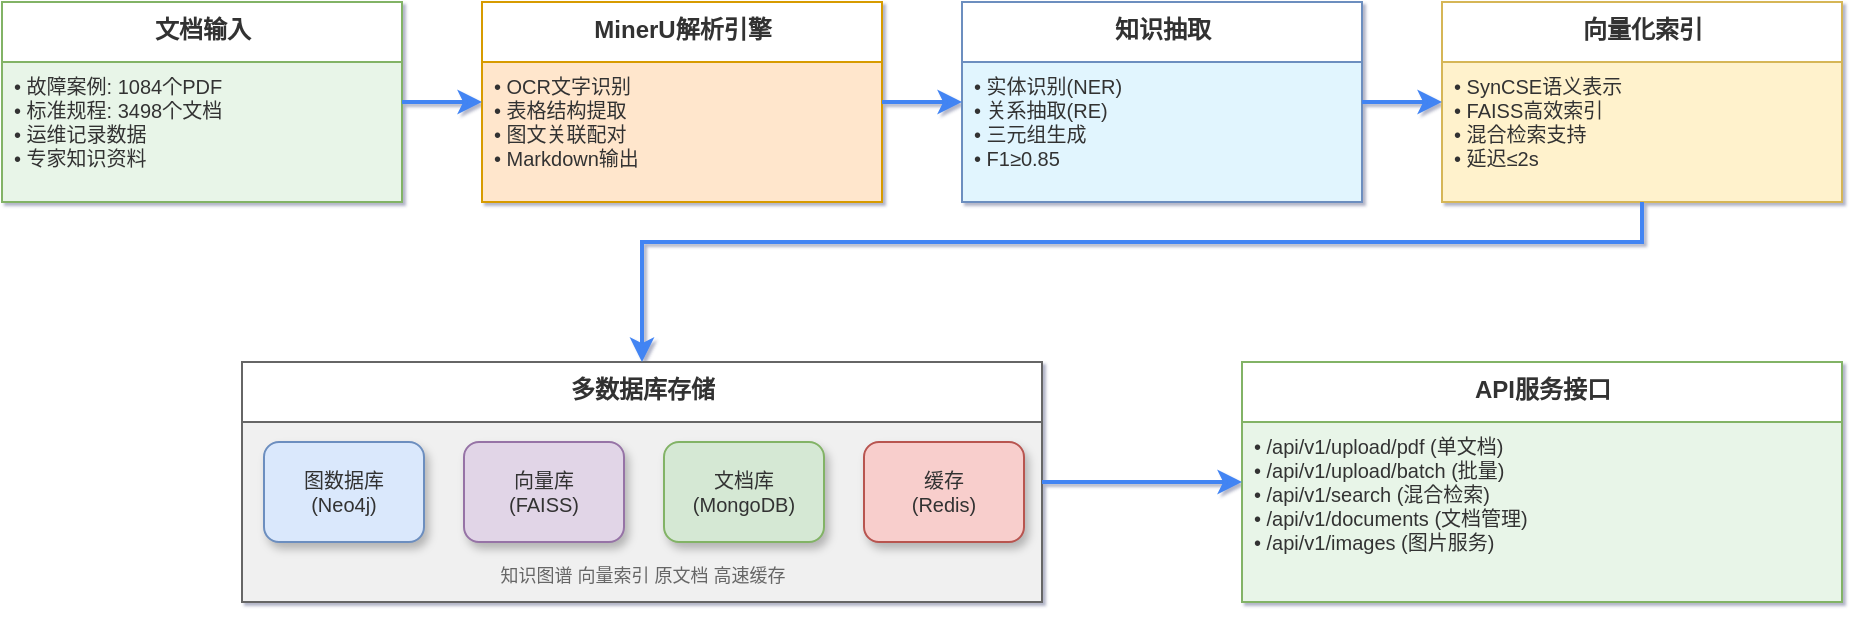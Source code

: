 <mxfile>
    <diagram name="文档解析与知识入库流程" id="document-processing">
        <mxGraphModel dx="906" dy="628" grid="1" gridSize="10" guides="1" tooltips="1" connect="1" arrows="1" fold="1" page="1" pageScale="1" pageWidth="1400" pageHeight="800" math="0" shadow="1">
            <root>
                <mxCell id="0"/>
                <mxCell id="1" parent="0"/>
                <mxCell id="input_docs" value="文档输入" style="swimlane;html=1;fontStyle=1;align=center;verticalAlign=top;childLayout=stackLayout;horizontal=1;startSize=30;horizontalStack=0;resizeParent=1;resizeLast=0;collapsible=0;marginBottom=0;swimlaneFillColor=#E8F5E8;strokeColor=#82B366;fontColor=#333333;fontSize=12;" parent="1" vertex="1">
                    <mxGeometry x="80" y="100" width="200" height="100" as="geometry"/>
                </mxCell>
                <mxCell id="doc_stats" value="• 故障案例: 1084个PDF&#xa;• 标准规程: 3498个文档&#xa;• 运维记录数据&#xa;• 专家知识资料" style="text;html=1;strokeColor=none;fillColor=none;spacingLeft=4;spacingRight=4;whiteSpace=wrap;overflow=hidden;rotatable=0;fontSize=10;fontColor=#333333;align=left;" parent="input_docs" vertex="1">
                    <mxGeometry y="30" width="200" height="70" as="geometry"/>
                </mxCell>
                <mxCell id="parsing_engine" value="MinerU解析引擎" style="swimlane;html=1;fontStyle=1;align=center;verticalAlign=top;childLayout=stackLayout;horizontal=1;startSize=30;horizontalStack=0;resizeParent=1;resizeLast=0;collapsible=0;marginBottom=0;swimlaneFillColor=#FFE6CC;strokeColor=#D79B00;fontColor=#333333;fontSize=12;" parent="1" vertex="1">
                    <mxGeometry x="320" y="100" width="200" height="100" as="geometry"/>
                </mxCell>
                <mxCell id="parsing_features" value="• OCR文字识别&#xa;• 表格结构提取&#xa;• 图文关联配对&#xa;• Markdown输出" style="text;html=1;strokeColor=none;fillColor=none;spacingLeft=4;spacingRight=4;whiteSpace=wrap;overflow=hidden;rotatable=0;fontSize=10;fontColor=#333333;align=left;" parent="parsing_engine" vertex="1">
                    <mxGeometry y="30" width="200" height="70" as="geometry"/>
                </mxCell>
                <mxCell id="knowledge_extraction" value="知识抽取" style="swimlane;html=1;fontStyle=1;align=center;verticalAlign=top;childLayout=stackLayout;horizontal=1;startSize=30;horizontalStack=0;resizeParent=1;resizeLast=0;collapsible=0;marginBottom=0;swimlaneFillColor=#E1F5FE;strokeColor=#6C8EBF;fontColor=#333333;fontSize=12;" parent="1" vertex="1">
                    <mxGeometry x="560" y="100" width="200" height="100" as="geometry"/>
                </mxCell>
                <mxCell id="extraction_output" value="• 实体识别(NER)&#xa;• 关系抽取(RE)&#xa;• 三元组生成&#xa;• F1≥0.85" style="text;html=1;strokeColor=none;fillColor=none;spacingLeft=4;spacingRight=4;whiteSpace=wrap;overflow=hidden;rotatable=0;fontSize=10;fontColor=#333333;align=left;" parent="knowledge_extraction" vertex="1">
                    <mxGeometry y="30" width="200" height="70" as="geometry"/>
                </mxCell>
                <mxCell id="vectorization" value="向量化索引" style="swimlane;html=1;fontStyle=1;align=center;verticalAlign=top;childLayout=stackLayout;horizontal=1;startSize=30;horizontalStack=0;resizeParent=1;resizeLast=0;collapsible=0;marginBottom=0;swimlaneFillColor=#FFF2CC;strokeColor=#D6B656;fontColor=#333333;fontSize=12;" parent="1" vertex="1">
                    <mxGeometry x="800" y="100" width="200" height="100" as="geometry"/>
                </mxCell>
                <mxCell id="vector_features" value="• SynCSE语义表示&#xa;• FAISS高效索引&#xa;• 混合检索支持&#xa;• 延迟≤2s" style="text;html=1;strokeColor=none;fillColor=none;spacingLeft=4;spacingRight=4;whiteSpace=wrap;overflow=hidden;rotatable=0;fontSize=10;fontColor=#333333;align=left;" parent="vectorization" vertex="1">
                    <mxGeometry y="30" width="200" height="70" as="geometry"/>
                </mxCell>
                <mxCell id="knowledge_storage" value="多数据库存储" style="swimlane;html=1;fontStyle=1;align=center;verticalAlign=top;childLayout=stackLayout;horizontal=1;startSize=30;horizontalStack=0;resizeParent=1;resizeLast=0;collapsible=0;marginBottom=0;swimlaneFillColor=#F0F0F0;strokeColor=#666666;fontColor=#333333;fontSize=12;" parent="1" vertex="1">
                    <mxGeometry x="200" y="280" width="400" height="120" as="geometry"/>
                </mxCell>
                <mxCell id="storage_components" value="" style="html=1;fillColor=none;strokeColor=none;" parent="knowledge_storage" vertex="1">
                    <mxGeometry y="30" width="400" height="90" as="geometry"/>
                </mxCell>
                <mxCell id="graph_db" value="图数据库&#xa;(Neo4j)" style="rounded=1;whiteSpace=wrap;html=1;fillColor=#DAE8FC;strokeColor=#6C8EBF;fontColor=#333333;fontSize=10;shadow=1;" parent="storage_components" vertex="1">
                    <mxGeometry x="11" y="10" width="80" height="50" as="geometry"/>
                </mxCell>
                <mxCell id="vector_db" value="向量库&#xa;(FAISS)" style="rounded=1;whiteSpace=wrap;html=1;fillColor=#E1D5E7;strokeColor=#9673A6;fontColor=#333333;fontSize=10;shadow=1;" parent="storage_components" vertex="1">
                    <mxGeometry x="111" y="10" width="80" height="50" as="geometry"/>
                </mxCell>
                <mxCell id="doc_db" value="文档库&#xa;(MongoDB)" style="rounded=1;whiteSpace=wrap;html=1;fillColor=#D5E8D4;strokeColor=#82B366;fontColor=#333333;fontSize=10;shadow=1;" parent="storage_components" vertex="1">
                    <mxGeometry x="211" y="10" width="80" height="50" as="geometry"/>
                </mxCell>
                <mxCell id="cache_db" value="缓存&#xa;(Redis)" style="rounded=1;whiteSpace=wrap;html=1;fillColor=#F8CECC;strokeColor=#B85450;fontColor=#333333;fontSize=10;shadow=1;" parent="storage_components" vertex="1">
                    <mxGeometry x="311" y="10" width="80" height="50" as="geometry"/>
                </mxCell>
                <mxCell id="storage_desc" value="知识图谱    向量索引    原文档    高速缓存" style="text;html=1;strokeColor=none;fillColor=none;fontSize=9;fontColor=#666666;align=center;" parent="storage_components" vertex="1">
                    <mxGeometry x="20" y="65" width="360" height="20" as="geometry"/>
                </mxCell>
                <mxCell id="api_services" value="API服务接口" style="swimlane;html=1;fontStyle=1;align=center;verticalAlign=top;childLayout=stackLayout;horizontal=1;startSize=30;horizontalStack=0;resizeParent=1;resizeLast=0;collapsible=0;marginBottom=0;swimlaneFillColor=#E8F5E8;strokeColor=#82B366;fontColor=#333333;fontSize=12;" parent="1" vertex="1">
                    <mxGeometry x="700" y="280" width="300" height="120" as="geometry"/>
                </mxCell>
                <mxCell id="api_endpoints" value="• /api/v1/upload/pdf (单文档)&#xa;• /api/v1/upload/batch (批量)&#xa;• /api/v1/search (混合检索)&#xa;• /api/v1/documents (文档管理)&#xa;• /api/v1/images (图片服务)" style="text;html=1;strokeColor=none;fillColor=none;spacingLeft=4;spacingRight=4;whiteSpace=wrap;overflow=hidden;rotatable=0;fontSize=10;fontColor=#333333;align=left;" parent="api_services" vertex="1">
                    <mxGeometry y="30" width="300" height="90" as="geometry"/>
                </mxCell>
                <mxCell id="flow1" style="edgeStyle=orthogonalEdgeStyle;rounded=0;orthogonalLoop=1;jettySize=auto;html=1;strokeColor=#4284F3;strokeWidth=2;endArrow=classic;" parent="1" source="input_docs" target="parsing_engine" edge="1">
                    <mxGeometry relative="1" as="geometry"/>
                </mxCell>
                <mxCell id="flow2" style="edgeStyle=orthogonalEdgeStyle;rounded=0;orthogonalLoop=1;jettySize=auto;html=1;strokeColor=#4284F3;strokeWidth=2;endArrow=classic;" parent="1" source="parsing_engine" target="knowledge_extraction" edge="1">
                    <mxGeometry relative="1" as="geometry"/>
                </mxCell>
                <mxCell id="flow3" style="edgeStyle=orthogonalEdgeStyle;rounded=0;orthogonalLoop=1;jettySize=auto;html=1;strokeColor=#4284F3;strokeWidth=2;endArrow=classic;" parent="1" source="knowledge_extraction" target="vectorization" edge="1">
                    <mxGeometry relative="1" as="geometry"/>
                </mxCell>
                <mxCell id="flow4" style="edgeStyle=orthogonalEdgeStyle;rounded=0;orthogonalLoop=1;jettySize=auto;html=1;strokeColor=#4284F3;strokeWidth=2;endArrow=classic;entryX=0.5;entryY=0;entryDx=0;entryDy=0;" parent="1" source="vectorization" target="knowledge_storage" edge="1">
                    <mxGeometry relative="1" as="geometry">
                        <mxPoint x="900" y="200" as="sourcePoint"/>
                        <mxPoint x="400" y="280" as="targetPoint"/>
                        <Array as="points">
                            <mxPoint x="900" y="220"/>
                            <mxPoint x="400" y="220"/>
                        </Array>
                    </mxGeometry>
                </mxCell>
                <mxCell id="flow5" style="edgeStyle=orthogonalEdgeStyle;rounded=0;orthogonalLoop=1;jettySize=auto;html=1;strokeColor=#4284F3;strokeWidth=2;endArrow=classic;" parent="1" source="knowledge_storage" target="api_services" edge="1">
                    <mxGeometry relative="1" as="geometry"/>
                </mxCell>
            </root>
        </mxGraphModel>
    </diagram>
</mxfile>